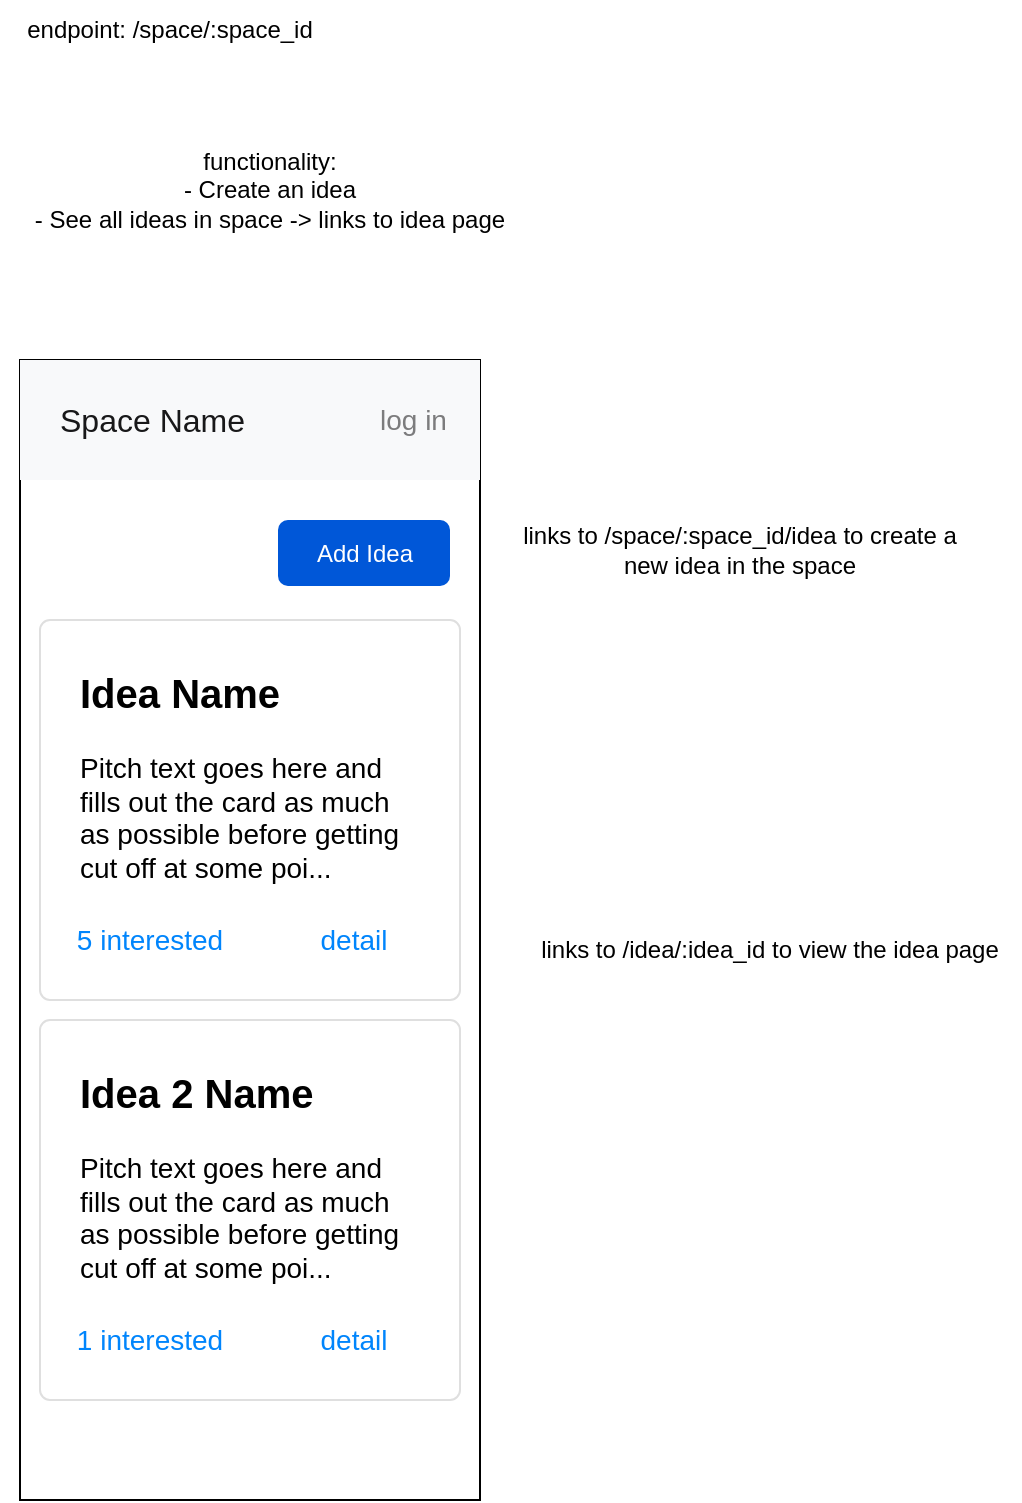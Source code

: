 <mxfile>
    <diagram id="uQ3XI5dzIqyW9PwJZxHi" name="Page-1">
        <mxGraphModel dx="568" dy="301" grid="1" gridSize="10" guides="1" tooltips="1" connect="1" arrows="1" fold="1" page="1" pageScale="1" pageWidth="850" pageHeight="1100" math="0" shadow="0">
            <root>
                <mxCell id="0"/>
                <mxCell id="1" parent="0"/>
                <mxCell id="2" value="endpoint: /space/:space_id" style="text;html=1;strokeColor=none;fillColor=none;align=center;verticalAlign=middle;whiteSpace=wrap;rounded=0;" parent="1" vertex="1">
                    <mxGeometry x="210" y="70" width="150" height="30" as="geometry"/>
                </mxCell>
                <mxCell id="3" value="functionality:&lt;br&gt;- Create an idea&lt;br&gt;- See all ideas in space -&amp;gt; links to idea page&lt;br&gt;" style="text;html=1;strokeColor=none;fillColor=none;align=center;verticalAlign=middle;whiteSpace=wrap;rounded=0;" parent="1" vertex="1">
                    <mxGeometry x="200" y="130" width="270" height="70" as="geometry"/>
                </mxCell>
                <mxCell id="5" value="" style="rounded=0;whiteSpace=wrap;html=1;" parent="1" vertex="1">
                    <mxGeometry x="210" y="250" width="230" height="570" as="geometry"/>
                </mxCell>
                <mxCell id="31" value="" style="html=1;shadow=0;dashed=0;fillColor=#F8F9FA;strokeColor=none;fontSize=16;fontColor=#7C7C7D;align=right;spacing=15;" parent="1" vertex="1">
                    <mxGeometry x="210" y="250" width="230" height="60" as="geometry"/>
                </mxCell>
                <mxCell id="32" value="Space Name" style="strokeColor=none;html=1;whiteSpace=wrap;fillColor=none;fontColor=#181819;align=left;fontSize=16;spacing=10;" parent="31" vertex="1">
                    <mxGeometry width="130" height="40" relative="1" as="geometry">
                        <mxPoint x="10" y="10" as="offset"/>
                    </mxGeometry>
                </mxCell>
                <mxCell id="35" value="log in" style="strokeColor=none;html=1;whiteSpace=wrap;fillColor=none;fontColor=#7C7C7D;align=left;fontSize=14;spacing=10;" parent="31" vertex="1">
                    <mxGeometry width="60" height="40" relative="1" as="geometry">
                        <mxPoint x="170" y="10" as="offset"/>
                    </mxGeometry>
                </mxCell>
                <mxCell id="36" value="&lt;b&gt;&lt;font style=&quot;font-size: 20px&quot;&gt;Idea Name&lt;/font&gt;&lt;/b&gt;&lt;font color=&quot;#6c767d&quot;&gt;&lt;b&gt;&lt;font style=&quot;font-size: 14px&quot;&gt;&lt;br&gt;&lt;/font&gt;&lt;/b&gt;&lt;/font&gt;&lt;br style=&quot;font-size: 14px&quot;&gt;Pitch text goes here and fills out the card as much as possible before getting cut off at some poi..." style="html=1;shadow=0;dashed=0;shape=mxgraph.bootstrap.rrect;rSize=5;strokeColor=#DFDFDF;html=1;whiteSpace=wrap;fillColor=#ffffff;fontColor=#000000;verticalAlign=top;align=left;spacing=20;fontSize=14;" vertex="1" parent="1">
                    <mxGeometry x="220" y="380" width="210" height="190" as="geometry"/>
                </mxCell>
                <mxCell id="37" value="5 interested" style="html=1;shadow=0;dashed=0;shape=mxgraph.bootstrap.rrect;rSize=5;perimeter=none;whiteSpace=wrap;fillColor=none;strokeColor=none;fontColor=#0085FC;resizeWidth=1;fontSize=14;align=center;" vertex="1" parent="36">
                    <mxGeometry y="1" width="90" height="40" relative="1" as="geometry">
                        <mxPoint x="10" y="-50" as="offset"/>
                    </mxGeometry>
                </mxCell>
                <mxCell id="38" value="detail" style="html=1;shadow=0;dashed=0;shape=mxgraph.bootstrap.rrect;rSize=5;perimeter=none;whiteSpace=wrap;fillColor=none;strokeColor=none;fontColor=#0085FC;resizeWidth=1;fontSize=14;align=center;" vertex="1" parent="36">
                    <mxGeometry y="1" width="54" height="40" relative="1" as="geometry">
                        <mxPoint x="130" y="-50" as="offset"/>
                    </mxGeometry>
                </mxCell>
                <mxCell id="39" value="&lt;b&gt;&lt;font style=&quot;font-size: 20px&quot;&gt;Idea 2 Name&lt;/font&gt;&lt;/b&gt;&lt;font color=&quot;#6c767d&quot;&gt;&lt;b&gt;&lt;font style=&quot;font-size: 14px&quot;&gt;&lt;br&gt;&lt;/font&gt;&lt;/b&gt;&lt;/font&gt;&lt;br style=&quot;font-size: 14px&quot;&gt;Pitch text goes here and fills out the card as much as possible before getting cut off at some poi..." style="html=1;shadow=0;dashed=0;shape=mxgraph.bootstrap.rrect;rSize=5;strokeColor=#DFDFDF;html=1;whiteSpace=wrap;fillColor=#ffffff;fontColor=#000000;verticalAlign=top;align=left;spacing=20;fontSize=14;" vertex="1" parent="1">
                    <mxGeometry x="220" y="580" width="210" height="190" as="geometry"/>
                </mxCell>
                <mxCell id="40" value="1 interested" style="html=1;shadow=0;dashed=0;shape=mxgraph.bootstrap.rrect;rSize=5;perimeter=none;whiteSpace=wrap;fillColor=none;strokeColor=none;fontColor=#0085FC;resizeWidth=1;fontSize=14;align=center;" vertex="1" parent="39">
                    <mxGeometry y="1" width="90" height="40" relative="1" as="geometry">
                        <mxPoint x="10" y="-50" as="offset"/>
                    </mxGeometry>
                </mxCell>
                <mxCell id="41" value="detail" style="html=1;shadow=0;dashed=0;shape=mxgraph.bootstrap.rrect;rSize=5;perimeter=none;whiteSpace=wrap;fillColor=none;strokeColor=none;fontColor=#0085FC;resizeWidth=1;fontSize=14;align=center;" vertex="1" parent="39">
                    <mxGeometry y="1" width="54" height="40" relative="1" as="geometry">
                        <mxPoint x="130" y="-50" as="offset"/>
                    </mxGeometry>
                </mxCell>
                <mxCell id="42" value="Add Idea" style="rounded=1;fillColor=#0057D8;strokeColor=none;html=1;fontColor=#ffffff;align=center;verticalAlign=middle;fontStyle=0;fontSize=12;sketch=0;" vertex="1" parent="1">
                    <mxGeometry x="339" y="330" width="86" height="33" as="geometry"/>
                </mxCell>
                <mxCell id="43" value="links to /space/:space_id/idea to create a new idea in the space" style="text;html=1;strokeColor=none;fillColor=none;align=center;verticalAlign=middle;whiteSpace=wrap;rounded=0;" vertex="1" parent="1">
                    <mxGeometry x="460" y="330" width="220" height="30" as="geometry"/>
                </mxCell>
                <mxCell id="44" value="links to /idea/:idea_id to view the idea page" style="text;html=1;strokeColor=none;fillColor=none;align=center;verticalAlign=middle;whiteSpace=wrap;rounded=0;" vertex="1" parent="1">
                    <mxGeometry x="460" y="530" width="250" height="30" as="geometry"/>
                </mxCell>
            </root>
        </mxGraphModel>
    </diagram>
</mxfile>